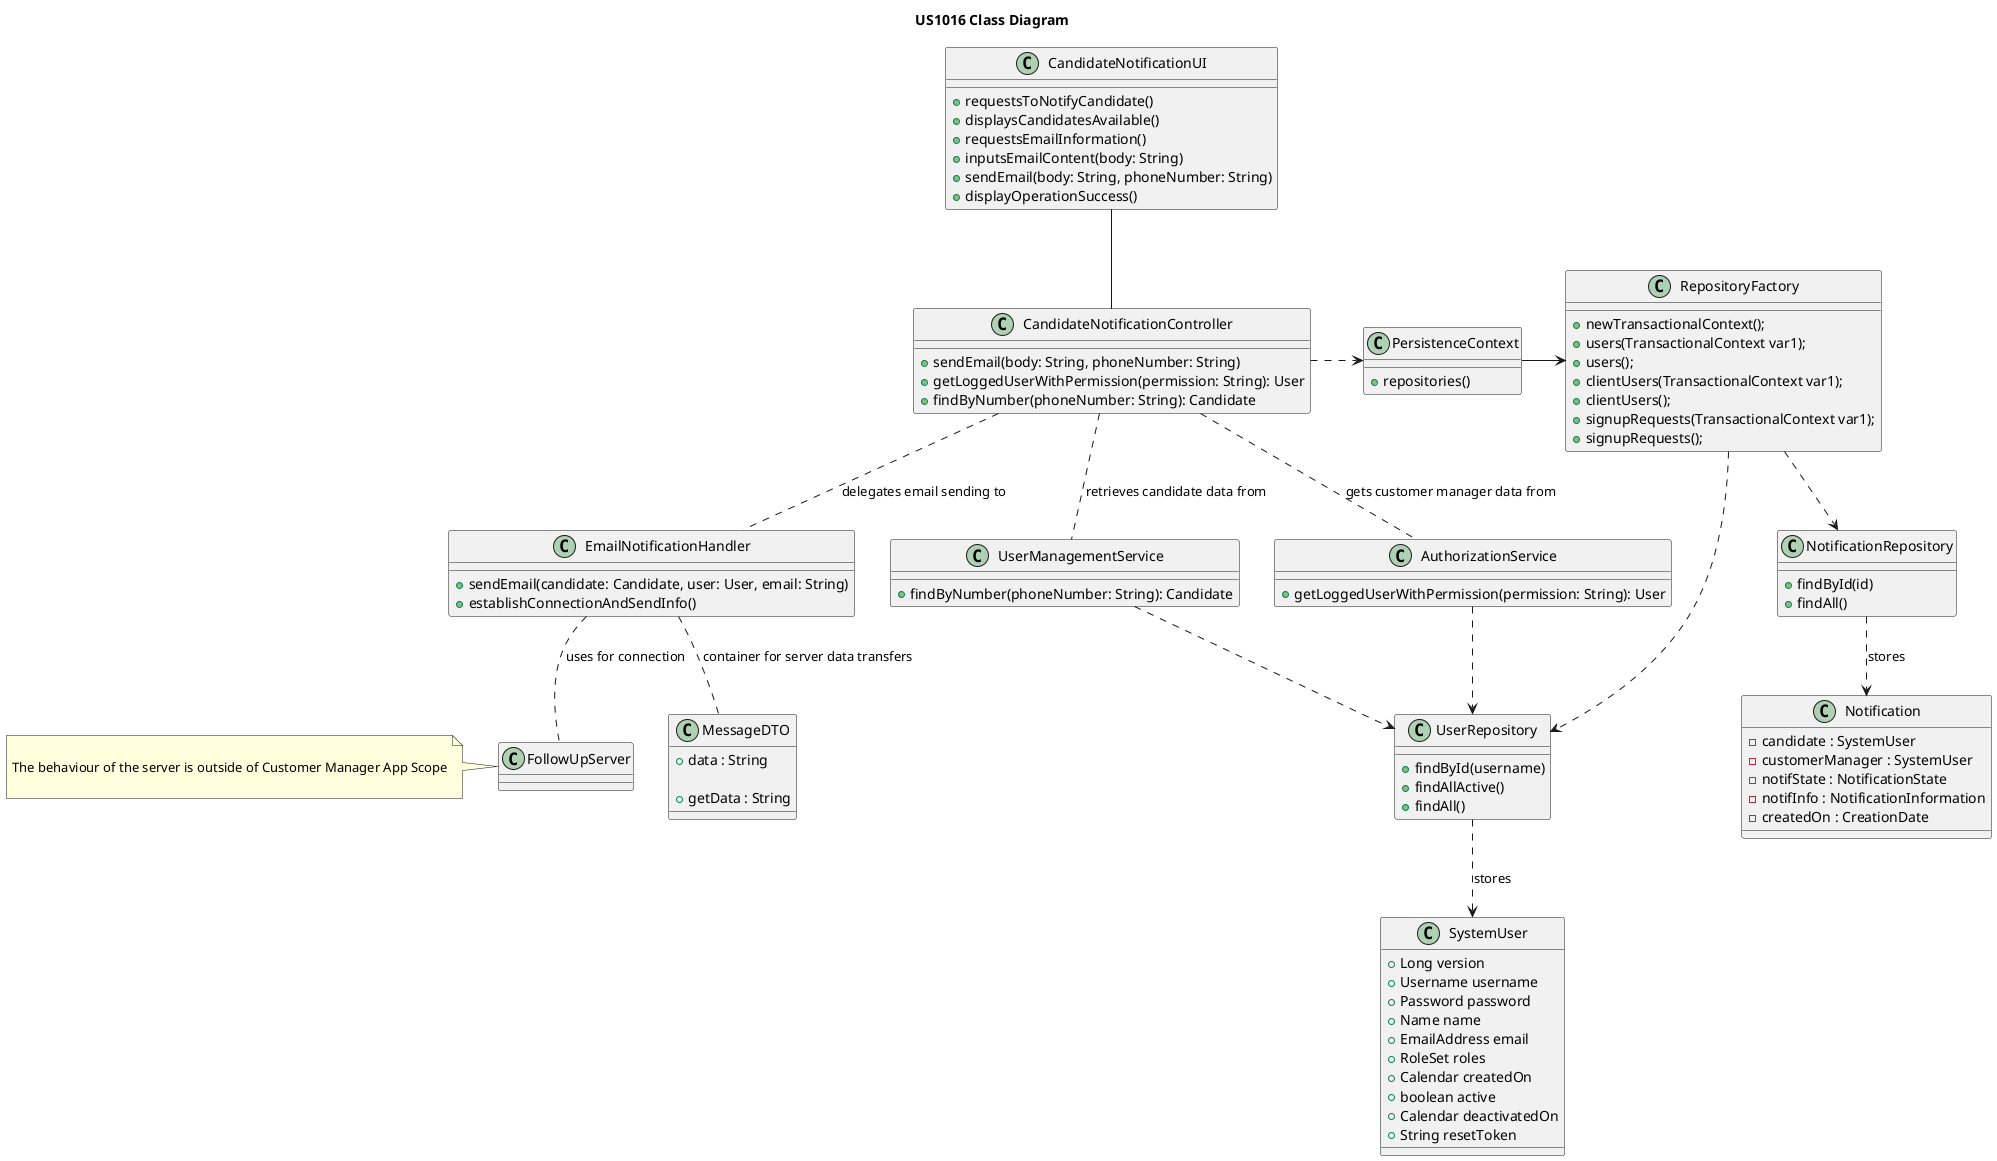 @startuml
title US1016 Class Diagram


class CandidateNotificationUI {
    +requestsToNotifyCandidate()
    +displaysCandidatesAvailable()
    +requestsEmailInformation()
    +inputsEmailContent(body: String)
    +sendEmail(body: String, phoneNumber: String)
    +displayOperationSuccess()
}

class CandidateNotificationController {
    +sendEmail(body: String, phoneNumber: String)
    +getLoggedUserWithPermission(permission: String): User
    +findByNumber(phoneNumber: String): Candidate
}

class EmailNotificationHandler {
    +sendEmail(candidate: Candidate, user: User, email: String)
    +establishConnectionAndSendInfo()
}

class FollowUpServer {

}

class AuthorizationService {
    +getLoggedUserWithPermission(permission: String): User
}

class UserManagementService {
    +findByNumber(phoneNumber: String): Candidate
}

class MessageDTO{
    +data : String

    +getData : String

}

class SystemUser {
        +Long version
        +Username username
        +Password password
        +Name name
        +EmailAddress email
        +RoleSet roles
        +Calendar createdOn
        +boolean active
        +Calendar deactivatedOn
        +String resetToken
        }

class PersistenceContext{
    +repositories()
}

class RepositoryFactory{

+newTransactionalContext();
    + users(TransactionalContext var1);
    + users();
    + clientUsers(TransactionalContext var1);
    + clientUsers();
    + signupRequests(TransactionalContext var1);
    + signupRequests();

    }

class UserRepository{
    +findById(username)
    +findAllActive()
    +findAll()
}

class NotificationRepository{
    +findById(id)
    +findAll()
}

class Notification{
    -candidate : SystemUser
    -customerManager : SystemUser
    -notifState : NotificationState
    -notifInfo : NotificationInformation
    -createdOn : CreationDate


}




note left of FollowUpServer

The behaviour of the server is outside of Customer Manager App Scope

end note

CandidateNotificationController .right-> PersistenceContext
PersistenceContext -> RepositoryFactory
RepositoryFactory .-> UserRepository
RepositoryFactory .-> NotificationRepository
CandidateNotificationUI -- CandidateNotificationController
CandidateNotificationController .- EmailNotificationHandler : delegates email sending to
EmailNotificationHandler .- FollowUpServer : uses for connection
EmailNotificationHandler .- MessageDTO : container for server data transfers
CandidateNotificationController .- AuthorizationService : gets customer manager data from
CandidateNotificationController .- UserManagementService : retrieves candidate data from
UserManagementService .-> UserRepository
AuthorizationService .-> UserRepository
UserRepository .-> SystemUser : stores
NotificationRepository .-> Notification : stores
@enduml
